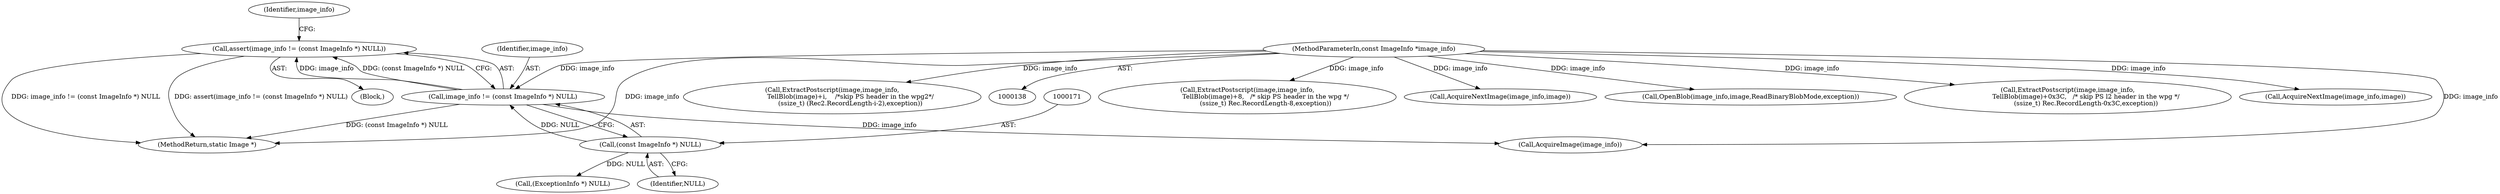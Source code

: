 digraph "0_ImageMagick_d9b2209a69ee90d8df81fb124eb66f593eb9f599_0@API" {
"1000167" [label="(Call,assert(image_info != (const ImageInfo *) NULL))"];
"1000168" [label="(Call,image_info != (const ImageInfo *) NULL)"];
"1000139" [label="(MethodParameterIn,const ImageInfo *image_info)"];
"1000170" [label="(Call,(const ImageInfo *) NULL)"];
"1000574" [label="(Call,ExtractPostscript(image,image_info,\n                  TellBlob(image)+8,   /* skip PS header in the wpg */\n                  (ssize_t) Rec.RecordLength-8,exception))"];
"1001708" [label="(Call,AcquireNextImage(image_info,image))"];
"1000205" [label="(Call,OpenBlob(image_info,image,ReadBinaryBlobMode,exception))"];
"1001172" [label="(Call,ExtractPostscript(image,image_info,\n                  TellBlob(image)+0x3C,   /* skip PS l2 header in the wpg */\n                  (ssize_t) Rec.RecordLength-0x3C,exception))"];
"1000141" [label="(Block,)"];
"1001127" [label="(Call,AcquireNextImage(image_info,image))"];
"1000182" [label="(Call,(ExceptionInfo *) NULL)"];
"1000168" [label="(Call,image_info != (const ImageInfo *) NULL)"];
"1001914" [label="(MethodReturn,static Image *)"];
"1000196" [label="(Call,AcquireImage(image_info))"];
"1000170" [label="(Call,(const ImageInfo *) NULL)"];
"1000169" [label="(Identifier,image_info)"];
"1000167" [label="(Call,assert(image_info != (const ImageInfo *) NULL))"];
"1001759" [label="(Call,ExtractPostscript(image,image_info,\n                  TellBlob(image)+i,    /*skip PS header in the wpg2*/\n                  (ssize_t) (Rec2.RecordLength-i-2),exception))"];
"1000139" [label="(MethodParameterIn,const ImageInfo *image_info)"];
"1000176" [label="(Identifier,image_info)"];
"1000172" [label="(Identifier,NULL)"];
"1000167" -> "1000141"  [label="AST: "];
"1000167" -> "1000168"  [label="CFG: "];
"1000168" -> "1000167"  [label="AST: "];
"1000176" -> "1000167"  [label="CFG: "];
"1000167" -> "1001914"  [label="DDG: image_info != (const ImageInfo *) NULL"];
"1000167" -> "1001914"  [label="DDG: assert(image_info != (const ImageInfo *) NULL)"];
"1000168" -> "1000167"  [label="DDG: image_info"];
"1000168" -> "1000167"  [label="DDG: (const ImageInfo *) NULL"];
"1000168" -> "1000170"  [label="CFG: "];
"1000169" -> "1000168"  [label="AST: "];
"1000170" -> "1000168"  [label="AST: "];
"1000168" -> "1001914"  [label="DDG: (const ImageInfo *) NULL"];
"1000139" -> "1000168"  [label="DDG: image_info"];
"1000170" -> "1000168"  [label="DDG: NULL"];
"1000168" -> "1000196"  [label="DDG: image_info"];
"1000139" -> "1000138"  [label="AST: "];
"1000139" -> "1001914"  [label="DDG: image_info"];
"1000139" -> "1000196"  [label="DDG: image_info"];
"1000139" -> "1000205"  [label="DDG: image_info"];
"1000139" -> "1000574"  [label="DDG: image_info"];
"1000139" -> "1001127"  [label="DDG: image_info"];
"1000139" -> "1001172"  [label="DDG: image_info"];
"1000139" -> "1001708"  [label="DDG: image_info"];
"1000139" -> "1001759"  [label="DDG: image_info"];
"1000170" -> "1000172"  [label="CFG: "];
"1000171" -> "1000170"  [label="AST: "];
"1000172" -> "1000170"  [label="AST: "];
"1000170" -> "1000182"  [label="DDG: NULL"];
}
